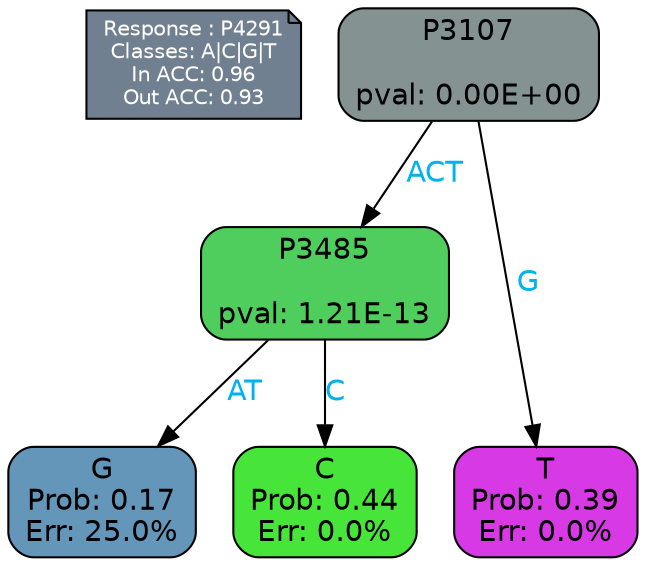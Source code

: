 digraph Tree {
node [shape=box, style="filled, rounded", color="black", fontname=helvetica] ;
graph [ranksep=equally, splines=polylines, bgcolor=transparent, dpi=600] ;
edge [fontname=helvetica] ;
LEGEND [label="Response : P4291
Classes: A|C|G|T
In ACC: 0.96
Out ACC: 0.93
",shape=note,align=left,style=filled,fillcolor="slategray",fontcolor="white",fontsize=10];1 [label="P3107

pval: 0.00E+00", fillcolor="#849392"] ;
2 [label="P3485

pval: 1.21E-13", fillcolor="#4fce5d"] ;
3 [label="G
Prob: 0.17
Err: 25.0%", fillcolor="#6496ba"] ;
4 [label="C
Prob: 0.44
Err: 0.0%", fillcolor="#47e539"] ;
5 [label="T
Prob: 0.39
Err: 0.0%", fillcolor="#d739e5"] ;
1 -> 2 [label="ACT",fontcolor=deepskyblue2] ;
1 -> 5 [label="G",fontcolor=deepskyblue2] ;
2 -> 3 [label="AT",fontcolor=deepskyblue2] ;
2 -> 4 [label="C",fontcolor=deepskyblue2] ;
{rank = same; 3;4;5;}{rank = same; LEGEND;1;}}